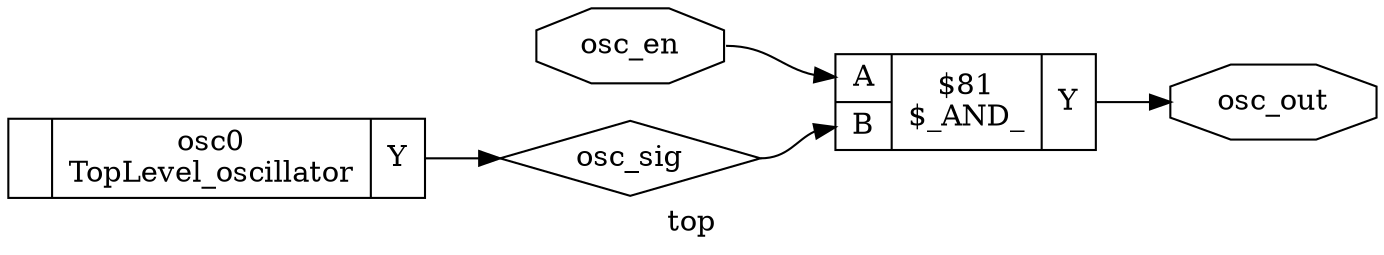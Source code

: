 digraph "top" {
label="top";
rankdir="LR";
remincross=true;
n1 [ shape=octagon, label="osc_en", color="black", fontcolor="black" ];
n2 [ shape=octagon, label="osc_out", color="black", fontcolor="black" ];
n3 [ shape=diamond, label="osc_sig", color="black", fontcolor="black" ];
c7 [ shape=record, label="{{<p4> A|<p5> B}|$81\n$_AND_|{<p6> Y}}" ];
c8 [ shape=record, label="{{}|osc0\nTopLevel_oscillator|{<p6> Y}}" ];
n1:e -> c7:p4:w [color="black", label=""];
c7:p6:e -> n2:w [color="black", label=""];
c8:p6:e -> n3:w [color="black", label=""];
n3:e -> c7:p5:w [color="black", label=""];
}
